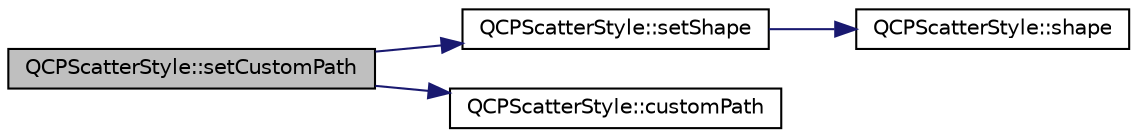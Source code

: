 digraph "QCPScatterStyle::setCustomPath"
{
  edge [fontname="Helvetica",fontsize="10",labelfontname="Helvetica",labelfontsize="10"];
  node [fontname="Helvetica",fontsize="10",shape=record];
  rankdir="LR";
  Node69 [label="QCPScatterStyle::setCustomPath",height=0.2,width=0.4,color="black", fillcolor="grey75", style="filled", fontcolor="black"];
  Node69 -> Node70 [color="midnightblue",fontsize="10",style="solid",fontname="Helvetica"];
  Node70 [label="QCPScatterStyle::setShape",height=0.2,width=0.4,color="black", fillcolor="white", style="filled",URL="$d4/d51/class_q_c_p_scatter_style.html#a7c641c4d4c6d29cb705d3887cfce91c1"];
  Node70 -> Node71 [color="midnightblue",fontsize="10",style="solid",fontname="Helvetica"];
  Node71 [label="QCPScatterStyle::shape",height=0.2,width=0.4,color="black", fillcolor="white", style="filled",URL="$d4/d51/class_q_c_p_scatter_style.html#af04cad55bd7f58a96da4fc6bc46a0a1e"];
  Node69 -> Node72 [color="midnightblue",fontsize="10",style="solid",fontname="Helvetica"];
  Node72 [label="QCPScatterStyle::customPath",height=0.2,width=0.4,color="black", fillcolor="white", style="filled",URL="$d4/d51/class_q_c_p_scatter_style.html#aef1fac84c9830fd97f2a8568e605e372"];
}
